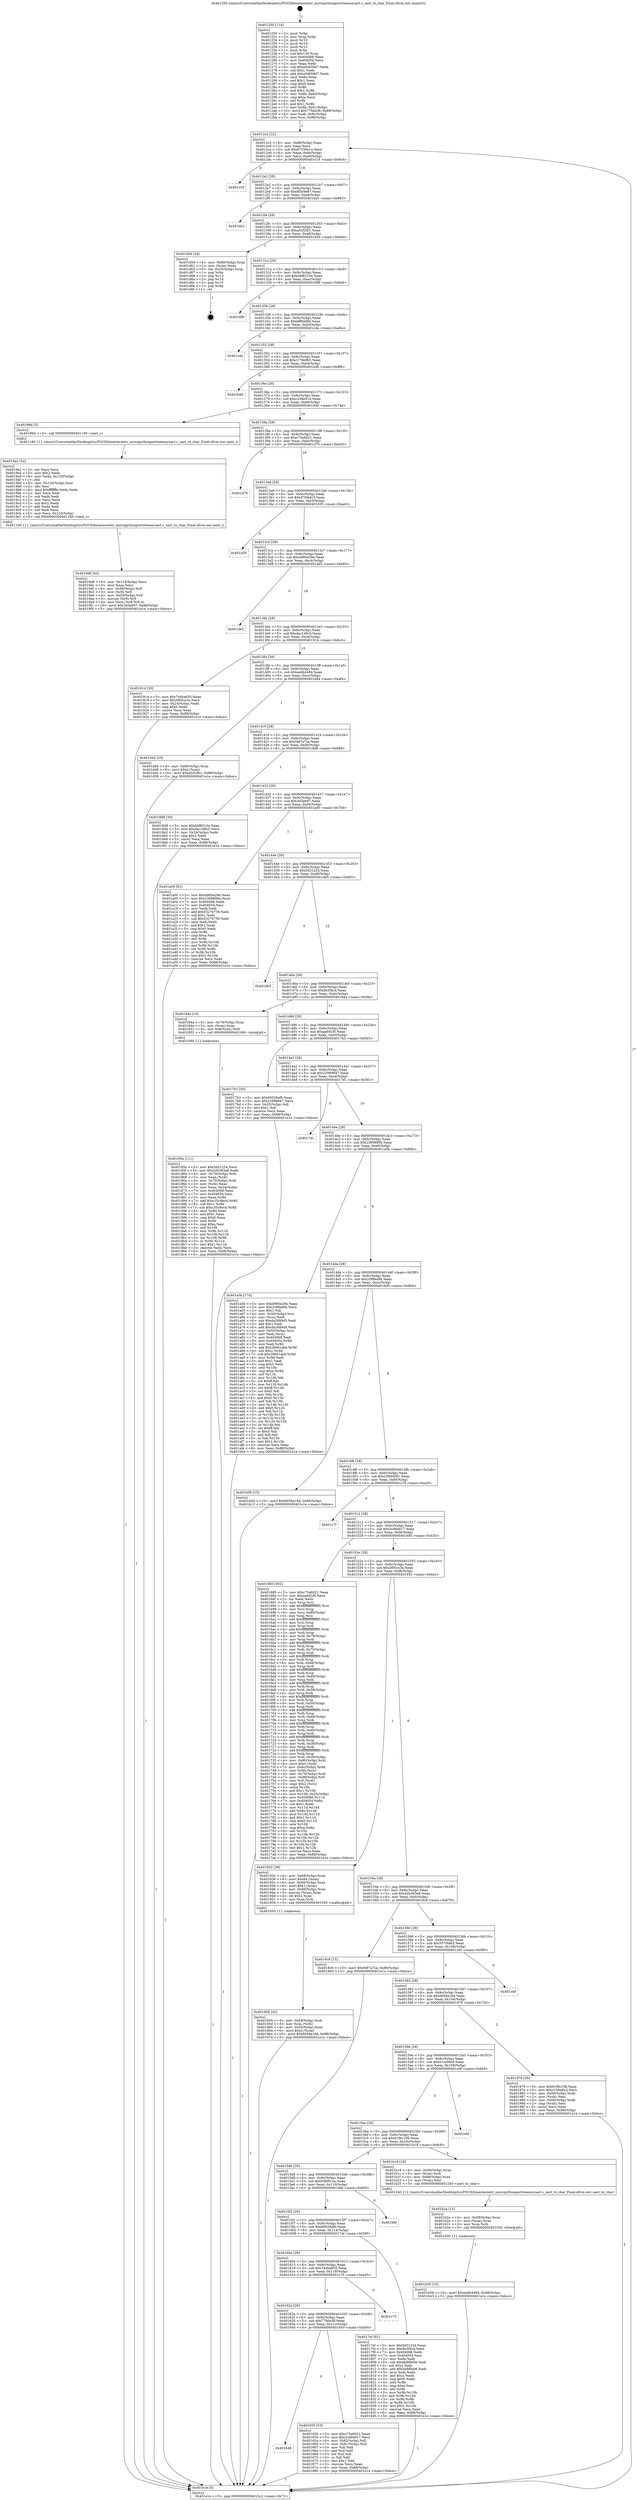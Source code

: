 digraph "0x401250" {
  label = "0x401250 (/mnt/c/Users/mathe/Desktop/tcc/POCII/binaries/extr_micropythonportsteensyuart.c_uart_tx_char_Final-ollvm.out::main(0))"
  labelloc = "t"
  node[shape=record]

  Entry [label="",width=0.3,height=0.3,shape=circle,fillcolor=black,style=filled]
  "0x4012c2" [label="{
     0x4012c2 [32]\l
     | [instrs]\l
     &nbsp;&nbsp;0x4012c2 \<+6\>: mov -0x88(%rbp),%eax\l
     &nbsp;&nbsp;0x4012c8 \<+2\>: mov %eax,%ecx\l
     &nbsp;&nbsp;0x4012ca \<+6\>: sub $0x87100e1a,%ecx\l
     &nbsp;&nbsp;0x4012d0 \<+6\>: mov %eax,-0x9c(%rbp)\l
     &nbsp;&nbsp;0x4012d6 \<+6\>: mov %ecx,-0xa0(%rbp)\l
     &nbsp;&nbsp;0x4012dc \<+6\>: je 0000000000401c16 \<main+0x9c6\>\l
  }"]
  "0x401c16" [label="{
     0x401c16\l
  }", style=dashed]
  "0x4012e2" [label="{
     0x4012e2 [28]\l
     | [instrs]\l
     &nbsp;&nbsp;0x4012e2 \<+5\>: jmp 00000000004012e7 \<main+0x97\>\l
     &nbsp;&nbsp;0x4012e7 \<+6\>: mov -0x9c(%rbp),%eax\l
     &nbsp;&nbsp;0x4012ed \<+5\>: sub $0x8f3c9e87,%eax\l
     &nbsp;&nbsp;0x4012f2 \<+6\>: mov %eax,-0xa4(%rbp)\l
     &nbsp;&nbsp;0x4012f8 \<+6\>: je 0000000000401bb3 \<main+0x963\>\l
  }"]
  Exit [label="",width=0.3,height=0.3,shape=circle,fillcolor=black,style=filled,peripheries=2]
  "0x401bb3" [label="{
     0x401bb3\l
  }", style=dashed]
  "0x4012fe" [label="{
     0x4012fe [28]\l
     | [instrs]\l
     &nbsp;&nbsp;0x4012fe \<+5\>: jmp 0000000000401303 \<main+0xb3\>\l
     &nbsp;&nbsp;0x401303 \<+6\>: mov -0x9c(%rbp),%eax\l
     &nbsp;&nbsp;0x401309 \<+5\>: sub $0xa5cf2fb1,%eax\l
     &nbsp;&nbsp;0x40130e \<+6\>: mov %eax,-0xa8(%rbp)\l
     &nbsp;&nbsp;0x401314 \<+6\>: je 0000000000401d5d \<main+0xb0d\>\l
  }"]
  "0x401b39" [label="{
     0x401b39 [15]\l
     | [instrs]\l
     &nbsp;&nbsp;0x401b39 \<+10\>: movl $0xea6b4484,-0x88(%rbp)\l
     &nbsp;&nbsp;0x401b43 \<+5\>: jmp 0000000000401e1e \<main+0xbce\>\l
  }"]
  "0x401d5d" [label="{
     0x401d5d [19]\l
     | [instrs]\l
     &nbsp;&nbsp;0x401d5d \<+4\>: mov -0x80(%rbp),%rax\l
     &nbsp;&nbsp;0x401d61 \<+2\>: mov (%rax),%eax\l
     &nbsp;&nbsp;0x401d63 \<+4\>: lea -0x20(%rbp),%rsp\l
     &nbsp;&nbsp;0x401d67 \<+1\>: pop %rbx\l
     &nbsp;&nbsp;0x401d68 \<+2\>: pop %r12\l
     &nbsp;&nbsp;0x401d6a \<+2\>: pop %r14\l
     &nbsp;&nbsp;0x401d6c \<+2\>: pop %r15\l
     &nbsp;&nbsp;0x401d6e \<+1\>: pop %rbp\l
     &nbsp;&nbsp;0x401d6f \<+1\>: ret\l
  }"]
  "0x40131a" [label="{
     0x40131a [28]\l
     | [instrs]\l
     &nbsp;&nbsp;0x40131a \<+5\>: jmp 000000000040131f \<main+0xcf\>\l
     &nbsp;&nbsp;0x40131f \<+6\>: mov -0x9c(%rbp),%eax\l
     &nbsp;&nbsp;0x401325 \<+5\>: sub $0xbbf8210e,%eax\l
     &nbsp;&nbsp;0x40132a \<+6\>: mov %eax,-0xac(%rbp)\l
     &nbsp;&nbsp;0x401330 \<+6\>: je 00000000004018f6 \<main+0x6a6\>\l
  }"]
  "0x401b2a" [label="{
     0x401b2a [15]\l
     | [instrs]\l
     &nbsp;&nbsp;0x401b2a \<+4\>: mov -0x58(%rbp),%rax\l
     &nbsp;&nbsp;0x401b2e \<+3\>: mov (%rax),%rax\l
     &nbsp;&nbsp;0x401b31 \<+3\>: mov %rax,%rdi\l
     &nbsp;&nbsp;0x401b34 \<+5\>: call 0000000000401030 \<free@plt\>\l
     | [calls]\l
     &nbsp;&nbsp;0x401030 \{1\} (unknown)\l
  }"]
  "0x4018f6" [label="{
     0x4018f6\l
  }", style=dashed]
  "0x401336" [label="{
     0x401336 [28]\l
     | [instrs]\l
     &nbsp;&nbsp;0x401336 \<+5\>: jmp 000000000040133b \<main+0xeb\>\l
     &nbsp;&nbsp;0x40133b \<+6\>: mov -0x9c(%rbp),%eax\l
     &nbsp;&nbsp;0x401341 \<+5\>: sub $0xbff8dd9d,%eax\l
     &nbsp;&nbsp;0x401346 \<+6\>: mov %eax,-0xb0(%rbp)\l
     &nbsp;&nbsp;0x40134c \<+6\>: je 0000000000401cda \<main+0xa8a\>\l
  }"]
  "0x4019d6" [label="{
     0x4019d6 [42]\l
     | [instrs]\l
     &nbsp;&nbsp;0x4019d6 \<+6\>: mov -0x124(%rbp),%ecx\l
     &nbsp;&nbsp;0x4019dc \<+3\>: imul %eax,%ecx\l
     &nbsp;&nbsp;0x4019df \<+4\>: mov -0x58(%rbp),%r8\l
     &nbsp;&nbsp;0x4019e3 \<+3\>: mov (%r8),%r8\l
     &nbsp;&nbsp;0x4019e6 \<+4\>: mov -0x50(%rbp),%r9\l
     &nbsp;&nbsp;0x4019ea \<+3\>: movslq (%r9),%r9\l
     &nbsp;&nbsp;0x4019ed \<+4\>: mov %ecx,(%r8,%r9,4)\l
     &nbsp;&nbsp;0x4019f1 \<+10\>: movl $0x3d3a697,-0x88(%rbp)\l
     &nbsp;&nbsp;0x4019fb \<+5\>: jmp 0000000000401e1e \<main+0xbce\>\l
  }"]
  "0x401cda" [label="{
     0x401cda\l
  }", style=dashed]
  "0x401352" [label="{
     0x401352 [28]\l
     | [instrs]\l
     &nbsp;&nbsp;0x401352 \<+5\>: jmp 0000000000401357 \<main+0x107\>\l
     &nbsp;&nbsp;0x401357 \<+6\>: mov -0x9c(%rbp),%eax\l
     &nbsp;&nbsp;0x40135d \<+5\>: sub $0xc179e9b5,%eax\l
     &nbsp;&nbsp;0x401362 \<+6\>: mov %eax,-0xb4(%rbp)\l
     &nbsp;&nbsp;0x401368 \<+6\>: je 0000000000401b48 \<main+0x8f8\>\l
  }"]
  "0x4019a2" [label="{
     0x4019a2 [52]\l
     | [instrs]\l
     &nbsp;&nbsp;0x4019a2 \<+2\>: xor %ecx,%ecx\l
     &nbsp;&nbsp;0x4019a4 \<+5\>: mov $0x2,%edx\l
     &nbsp;&nbsp;0x4019a9 \<+6\>: mov %edx,-0x120(%rbp)\l
     &nbsp;&nbsp;0x4019af \<+1\>: cltd\l
     &nbsp;&nbsp;0x4019b0 \<+6\>: mov -0x120(%rbp),%esi\l
     &nbsp;&nbsp;0x4019b6 \<+2\>: idiv %esi\l
     &nbsp;&nbsp;0x4019b8 \<+6\>: imul $0xfffffffe,%edx,%edx\l
     &nbsp;&nbsp;0x4019be \<+2\>: mov %ecx,%edi\l
     &nbsp;&nbsp;0x4019c0 \<+2\>: sub %edx,%edi\l
     &nbsp;&nbsp;0x4019c2 \<+2\>: mov %ecx,%edx\l
     &nbsp;&nbsp;0x4019c4 \<+3\>: sub $0x1,%edx\l
     &nbsp;&nbsp;0x4019c7 \<+2\>: add %edx,%edi\l
     &nbsp;&nbsp;0x4019c9 \<+2\>: sub %edi,%ecx\l
     &nbsp;&nbsp;0x4019cb \<+6\>: mov %ecx,-0x124(%rbp)\l
     &nbsp;&nbsp;0x4019d1 \<+5\>: call 0000000000401160 \<next_i\>\l
     | [calls]\l
     &nbsp;&nbsp;0x401160 \{1\} (/mnt/c/Users/mathe/Desktop/tcc/POCII/binaries/extr_micropythonportsteensyuart.c_uart_tx_char_Final-ollvm.out::next_i)\l
  }"]
  "0x401b48" [label="{
     0x401b48\l
  }", style=dashed]
  "0x40136e" [label="{
     0x40136e [28]\l
     | [instrs]\l
     &nbsp;&nbsp;0x40136e \<+5\>: jmp 0000000000401373 \<main+0x123\>\l
     &nbsp;&nbsp;0x401373 \<+6\>: mov -0x9c(%rbp),%eax\l
     &nbsp;&nbsp;0x401379 \<+5\>: sub $0xc238e91d,%eax\l
     &nbsp;&nbsp;0x40137e \<+6\>: mov %eax,-0xb8(%rbp)\l
     &nbsp;&nbsp;0x401384 \<+6\>: je 000000000040199d \<main+0x74d\>\l
  }"]
  "0x401959" [label="{
     0x401959 [32]\l
     | [instrs]\l
     &nbsp;&nbsp;0x401959 \<+4\>: mov -0x58(%rbp),%rdi\l
     &nbsp;&nbsp;0x40195d \<+3\>: mov %rax,(%rdi)\l
     &nbsp;&nbsp;0x401960 \<+4\>: mov -0x50(%rbp),%rax\l
     &nbsp;&nbsp;0x401964 \<+6\>: movl $0x0,(%rax)\l
     &nbsp;&nbsp;0x40196a \<+10\>: movl $0x6058a16d,-0x88(%rbp)\l
     &nbsp;&nbsp;0x401974 \<+5\>: jmp 0000000000401e1e \<main+0xbce\>\l
  }"]
  "0x40199d" [label="{
     0x40199d [5]\l
     | [instrs]\l
     &nbsp;&nbsp;0x40199d \<+5\>: call 0000000000401160 \<next_i\>\l
     | [calls]\l
     &nbsp;&nbsp;0x401160 \{1\} (/mnt/c/Users/mathe/Desktop/tcc/POCII/binaries/extr_micropythonportsteensyuart.c_uart_tx_char_Final-ollvm.out::next_i)\l
  }"]
  "0x40138a" [label="{
     0x40138a [28]\l
     | [instrs]\l
     &nbsp;&nbsp;0x40138a \<+5\>: jmp 000000000040138f \<main+0x13f\>\l
     &nbsp;&nbsp;0x40138f \<+6\>: mov -0x9c(%rbp),%eax\l
     &nbsp;&nbsp;0x401395 \<+5\>: sub $0xc75a6021,%eax\l
     &nbsp;&nbsp;0x40139a \<+6\>: mov %eax,-0xbc(%rbp)\l
     &nbsp;&nbsp;0x4013a0 \<+6\>: je 0000000000401d70 \<main+0xb20\>\l
  }"]
  "0x40185a" [label="{
     0x40185a [111]\l
     | [instrs]\l
     &nbsp;&nbsp;0x40185a \<+5\>: mov $0x5d31224,%ecx\l
     &nbsp;&nbsp;0x40185f \<+5\>: mov $0x42b363e8,%edx\l
     &nbsp;&nbsp;0x401864 \<+4\>: mov -0x70(%rbp),%rdi\l
     &nbsp;&nbsp;0x401868 \<+2\>: mov %eax,(%rdi)\l
     &nbsp;&nbsp;0x40186a \<+4\>: mov -0x70(%rbp),%rdi\l
     &nbsp;&nbsp;0x40186e \<+2\>: mov (%rdi),%eax\l
     &nbsp;&nbsp;0x401870 \<+3\>: mov %eax,-0x24(%rbp)\l
     &nbsp;&nbsp;0x401873 \<+7\>: mov 0x404068,%eax\l
     &nbsp;&nbsp;0x40187a \<+7\>: mov 0x404054,%esi\l
     &nbsp;&nbsp;0x401881 \<+3\>: mov %eax,%r8d\l
     &nbsp;&nbsp;0x401884 \<+7\>: add $0xc35c8ec4,%r8d\l
     &nbsp;&nbsp;0x40188b \<+4\>: sub $0x1,%r8d\l
     &nbsp;&nbsp;0x40188f \<+7\>: sub $0xc35c8ec4,%r8d\l
     &nbsp;&nbsp;0x401896 \<+4\>: imul %r8d,%eax\l
     &nbsp;&nbsp;0x40189a \<+3\>: and $0x1,%eax\l
     &nbsp;&nbsp;0x40189d \<+3\>: cmp $0x0,%eax\l
     &nbsp;&nbsp;0x4018a0 \<+4\>: sete %r9b\l
     &nbsp;&nbsp;0x4018a4 \<+3\>: cmp $0xa,%esi\l
     &nbsp;&nbsp;0x4018a7 \<+4\>: setl %r10b\l
     &nbsp;&nbsp;0x4018ab \<+3\>: mov %r9b,%r11b\l
     &nbsp;&nbsp;0x4018ae \<+3\>: and %r10b,%r11b\l
     &nbsp;&nbsp;0x4018b1 \<+3\>: xor %r10b,%r9b\l
     &nbsp;&nbsp;0x4018b4 \<+3\>: or %r9b,%r11b\l
     &nbsp;&nbsp;0x4018b7 \<+4\>: test $0x1,%r11b\l
     &nbsp;&nbsp;0x4018bb \<+3\>: cmovne %edx,%ecx\l
     &nbsp;&nbsp;0x4018be \<+6\>: mov %ecx,-0x88(%rbp)\l
     &nbsp;&nbsp;0x4018c4 \<+5\>: jmp 0000000000401e1e \<main+0xbce\>\l
  }"]
  "0x401d70" [label="{
     0x401d70\l
  }", style=dashed]
  "0x4013a6" [label="{
     0x4013a6 [28]\l
     | [instrs]\l
     &nbsp;&nbsp;0x4013a6 \<+5\>: jmp 00000000004013ab \<main+0x15b\>\l
     &nbsp;&nbsp;0x4013ab \<+6\>: mov -0x9c(%rbp),%eax\l
     &nbsp;&nbsp;0x4013b1 \<+5\>: sub $0xd76fe4c3,%eax\l
     &nbsp;&nbsp;0x4013b6 \<+6\>: mov %eax,-0xc0(%rbp)\l
     &nbsp;&nbsp;0x4013bc \<+6\>: je 0000000000401d35 \<main+0xae5\>\l
  }"]
  "0x401250" [label="{
     0x401250 [114]\l
     | [instrs]\l
     &nbsp;&nbsp;0x401250 \<+1\>: push %rbp\l
     &nbsp;&nbsp;0x401251 \<+3\>: mov %rsp,%rbp\l
     &nbsp;&nbsp;0x401254 \<+2\>: push %r15\l
     &nbsp;&nbsp;0x401256 \<+2\>: push %r14\l
     &nbsp;&nbsp;0x401258 \<+2\>: push %r12\l
     &nbsp;&nbsp;0x40125a \<+1\>: push %rbx\l
     &nbsp;&nbsp;0x40125b \<+7\>: sub $0x120,%rsp\l
     &nbsp;&nbsp;0x401262 \<+7\>: mov 0x404068,%eax\l
     &nbsp;&nbsp;0x401269 \<+7\>: mov 0x404054,%ecx\l
     &nbsp;&nbsp;0x401270 \<+2\>: mov %eax,%edx\l
     &nbsp;&nbsp;0x401272 \<+6\>: sub $0xa04659d7,%edx\l
     &nbsp;&nbsp;0x401278 \<+3\>: sub $0x1,%edx\l
     &nbsp;&nbsp;0x40127b \<+6\>: add $0xa04659d7,%edx\l
     &nbsp;&nbsp;0x401281 \<+3\>: imul %edx,%eax\l
     &nbsp;&nbsp;0x401284 \<+3\>: and $0x1,%eax\l
     &nbsp;&nbsp;0x401287 \<+3\>: cmp $0x0,%eax\l
     &nbsp;&nbsp;0x40128a \<+4\>: sete %r8b\l
     &nbsp;&nbsp;0x40128e \<+4\>: and $0x1,%r8b\l
     &nbsp;&nbsp;0x401292 \<+7\>: mov %r8b,-0x82(%rbp)\l
     &nbsp;&nbsp;0x401299 \<+3\>: cmp $0xa,%ecx\l
     &nbsp;&nbsp;0x40129c \<+4\>: setl %r8b\l
     &nbsp;&nbsp;0x4012a0 \<+4\>: and $0x1,%r8b\l
     &nbsp;&nbsp;0x4012a4 \<+7\>: mov %r8b,-0x81(%rbp)\l
     &nbsp;&nbsp;0x4012ab \<+10\>: movl $0x77fabcf8,-0x88(%rbp)\l
     &nbsp;&nbsp;0x4012b5 \<+6\>: mov %edi,-0x8c(%rbp)\l
     &nbsp;&nbsp;0x4012bb \<+7\>: mov %rsi,-0x98(%rbp)\l
  }"]
  "0x401d35" [label="{
     0x401d35\l
  }", style=dashed]
  "0x4013c2" [label="{
     0x4013c2 [28]\l
     | [instrs]\l
     &nbsp;&nbsp;0x4013c2 \<+5\>: jmp 00000000004013c7 \<main+0x177\>\l
     &nbsp;&nbsp;0x4013c7 \<+6\>: mov -0x9c(%rbp),%eax\l
     &nbsp;&nbsp;0x4013cd \<+5\>: sub $0xd985e29e,%eax\l
     &nbsp;&nbsp;0x4013d2 \<+6\>: mov %eax,-0xc4(%rbp)\l
     &nbsp;&nbsp;0x4013d8 \<+6\>: je 0000000000401de5 \<main+0xb95\>\l
  }"]
  "0x401e1e" [label="{
     0x401e1e [5]\l
     | [instrs]\l
     &nbsp;&nbsp;0x401e1e \<+5\>: jmp 00000000004012c2 \<main+0x72\>\l
  }"]
  "0x401de5" [label="{
     0x401de5\l
  }", style=dashed]
  "0x4013de" [label="{
     0x4013de [28]\l
     | [instrs]\l
     &nbsp;&nbsp;0x4013de \<+5\>: jmp 00000000004013e3 \<main+0x193\>\l
     &nbsp;&nbsp;0x4013e3 \<+6\>: mov -0x9c(%rbp),%eax\l
     &nbsp;&nbsp;0x4013e9 \<+5\>: sub $0xdac1d9c5,%eax\l
     &nbsp;&nbsp;0x4013ee \<+6\>: mov %eax,-0xc8(%rbp)\l
     &nbsp;&nbsp;0x4013f4 \<+6\>: je 0000000000401914 \<main+0x6c4\>\l
  }"]
  "0x401646" [label="{
     0x401646\l
  }", style=dashed]
  "0x401914" [label="{
     0x401914 [30]\l
     | [instrs]\l
     &nbsp;&nbsp;0x401914 \<+5\>: mov $0x744ba655,%eax\l
     &nbsp;&nbsp;0x401919 \<+5\>: mov $0x3f05ce3a,%ecx\l
     &nbsp;&nbsp;0x40191e \<+3\>: mov -0x24(%rbp),%edx\l
     &nbsp;&nbsp;0x401921 \<+3\>: cmp $0x0,%edx\l
     &nbsp;&nbsp;0x401924 \<+3\>: cmove %ecx,%eax\l
     &nbsp;&nbsp;0x401927 \<+6\>: mov %eax,-0x88(%rbp)\l
     &nbsp;&nbsp;0x40192d \<+5\>: jmp 0000000000401e1e \<main+0xbce\>\l
  }"]
  "0x4013fa" [label="{
     0x4013fa [28]\l
     | [instrs]\l
     &nbsp;&nbsp;0x4013fa \<+5\>: jmp 00000000004013ff \<main+0x1af\>\l
     &nbsp;&nbsp;0x4013ff \<+6\>: mov -0x9c(%rbp),%eax\l
     &nbsp;&nbsp;0x401405 \<+5\>: sub $0xea6b4484,%eax\l
     &nbsp;&nbsp;0x40140a \<+6\>: mov %eax,-0xcc(%rbp)\l
     &nbsp;&nbsp;0x401410 \<+6\>: je 0000000000401d44 \<main+0xaf4\>\l
  }"]
  "0x401650" [label="{
     0x401650 [53]\l
     | [instrs]\l
     &nbsp;&nbsp;0x401650 \<+5\>: mov $0xc75a6021,%eax\l
     &nbsp;&nbsp;0x401655 \<+5\>: mov $0x3cd6d917,%ecx\l
     &nbsp;&nbsp;0x40165a \<+6\>: mov -0x82(%rbp),%dl\l
     &nbsp;&nbsp;0x401660 \<+7\>: mov -0x81(%rbp),%sil\l
     &nbsp;&nbsp;0x401667 \<+3\>: mov %dl,%dil\l
     &nbsp;&nbsp;0x40166a \<+3\>: and %sil,%dil\l
     &nbsp;&nbsp;0x40166d \<+3\>: xor %sil,%dl\l
     &nbsp;&nbsp;0x401670 \<+3\>: or %dl,%dil\l
     &nbsp;&nbsp;0x401673 \<+4\>: test $0x1,%dil\l
     &nbsp;&nbsp;0x401677 \<+3\>: cmovne %ecx,%eax\l
     &nbsp;&nbsp;0x40167a \<+6\>: mov %eax,-0x88(%rbp)\l
     &nbsp;&nbsp;0x401680 \<+5\>: jmp 0000000000401e1e \<main+0xbce\>\l
  }"]
  "0x401d44" [label="{
     0x401d44 [25]\l
     | [instrs]\l
     &nbsp;&nbsp;0x401d44 \<+4\>: mov -0x80(%rbp),%rax\l
     &nbsp;&nbsp;0x401d48 \<+6\>: movl $0x0,(%rax)\l
     &nbsp;&nbsp;0x401d4e \<+10\>: movl $0xa5cf2fb1,-0x88(%rbp)\l
     &nbsp;&nbsp;0x401d58 \<+5\>: jmp 0000000000401e1e \<main+0xbce\>\l
  }"]
  "0x401416" [label="{
     0x401416 [28]\l
     | [instrs]\l
     &nbsp;&nbsp;0x401416 \<+5\>: jmp 000000000040141b \<main+0x1cb\>\l
     &nbsp;&nbsp;0x40141b \<+6\>: mov -0x9c(%rbp),%eax\l
     &nbsp;&nbsp;0x401421 \<+5\>: sub $0xf487a7ca,%eax\l
     &nbsp;&nbsp;0x401426 \<+6\>: mov %eax,-0xd0(%rbp)\l
     &nbsp;&nbsp;0x40142c \<+6\>: je 00000000004018d8 \<main+0x688\>\l
  }"]
  "0x40162a" [label="{
     0x40162a [28]\l
     | [instrs]\l
     &nbsp;&nbsp;0x40162a \<+5\>: jmp 000000000040162f \<main+0x3df\>\l
     &nbsp;&nbsp;0x40162f \<+6\>: mov -0x9c(%rbp),%eax\l
     &nbsp;&nbsp;0x401635 \<+5\>: sub $0x77fabcf8,%eax\l
     &nbsp;&nbsp;0x40163a \<+6\>: mov %eax,-0x11c(%rbp)\l
     &nbsp;&nbsp;0x401640 \<+6\>: je 0000000000401650 \<main+0x400\>\l
  }"]
  "0x4018d8" [label="{
     0x4018d8 [30]\l
     | [instrs]\l
     &nbsp;&nbsp;0x4018d8 \<+5\>: mov $0xbbf8210e,%eax\l
     &nbsp;&nbsp;0x4018dd \<+5\>: mov $0xdac1d9c5,%ecx\l
     &nbsp;&nbsp;0x4018e2 \<+3\>: mov -0x24(%rbp),%edx\l
     &nbsp;&nbsp;0x4018e5 \<+3\>: cmp $0x1,%edx\l
     &nbsp;&nbsp;0x4018e8 \<+3\>: cmovl %ecx,%eax\l
     &nbsp;&nbsp;0x4018eb \<+6\>: mov %eax,-0x88(%rbp)\l
     &nbsp;&nbsp;0x4018f1 \<+5\>: jmp 0000000000401e1e \<main+0xbce\>\l
  }"]
  "0x401432" [label="{
     0x401432 [28]\l
     | [instrs]\l
     &nbsp;&nbsp;0x401432 \<+5\>: jmp 0000000000401437 \<main+0x1e7\>\l
     &nbsp;&nbsp;0x401437 \<+6\>: mov -0x9c(%rbp),%eax\l
     &nbsp;&nbsp;0x40143d \<+5\>: sub $0x3d3a697,%eax\l
     &nbsp;&nbsp;0x401442 \<+6\>: mov %eax,-0xd4(%rbp)\l
     &nbsp;&nbsp;0x401448 \<+6\>: je 0000000000401a00 \<main+0x7b0\>\l
  }"]
  "0x401c70" [label="{
     0x401c70\l
  }", style=dashed]
  "0x401a00" [label="{
     0x401a00 [91]\l
     | [instrs]\l
     &nbsp;&nbsp;0x401a00 \<+5\>: mov $0xd985e29e,%eax\l
     &nbsp;&nbsp;0x401a05 \<+5\>: mov $0x2389886b,%ecx\l
     &nbsp;&nbsp;0x401a0a \<+7\>: mov 0x404068,%edx\l
     &nbsp;&nbsp;0x401a11 \<+7\>: mov 0x404054,%esi\l
     &nbsp;&nbsp;0x401a18 \<+2\>: mov %edx,%edi\l
     &nbsp;&nbsp;0x401a1a \<+6\>: add $0x53276759,%edi\l
     &nbsp;&nbsp;0x401a20 \<+3\>: sub $0x1,%edi\l
     &nbsp;&nbsp;0x401a23 \<+6\>: sub $0x53276759,%edi\l
     &nbsp;&nbsp;0x401a29 \<+3\>: imul %edi,%edx\l
     &nbsp;&nbsp;0x401a2c \<+3\>: and $0x1,%edx\l
     &nbsp;&nbsp;0x401a2f \<+3\>: cmp $0x0,%edx\l
     &nbsp;&nbsp;0x401a32 \<+4\>: sete %r8b\l
     &nbsp;&nbsp;0x401a36 \<+3\>: cmp $0xa,%esi\l
     &nbsp;&nbsp;0x401a39 \<+4\>: setl %r9b\l
     &nbsp;&nbsp;0x401a3d \<+3\>: mov %r8b,%r10b\l
     &nbsp;&nbsp;0x401a40 \<+3\>: and %r9b,%r10b\l
     &nbsp;&nbsp;0x401a43 \<+3\>: xor %r9b,%r8b\l
     &nbsp;&nbsp;0x401a46 \<+3\>: or %r8b,%r10b\l
     &nbsp;&nbsp;0x401a49 \<+4\>: test $0x1,%r10b\l
     &nbsp;&nbsp;0x401a4d \<+3\>: cmovne %ecx,%eax\l
     &nbsp;&nbsp;0x401a50 \<+6\>: mov %eax,-0x88(%rbp)\l
     &nbsp;&nbsp;0x401a56 \<+5\>: jmp 0000000000401e1e \<main+0xbce\>\l
  }"]
  "0x40144e" [label="{
     0x40144e [28]\l
     | [instrs]\l
     &nbsp;&nbsp;0x40144e \<+5\>: jmp 0000000000401453 \<main+0x203\>\l
     &nbsp;&nbsp;0x401453 \<+6\>: mov -0x9c(%rbp),%eax\l
     &nbsp;&nbsp;0x401459 \<+5\>: sub $0x5d31224,%eax\l
     &nbsp;&nbsp;0x40145e \<+6\>: mov %eax,-0xd8(%rbp)\l
     &nbsp;&nbsp;0x401464 \<+6\>: je 0000000000401db5 \<main+0xb65\>\l
  }"]
  "0x40160e" [label="{
     0x40160e [28]\l
     | [instrs]\l
     &nbsp;&nbsp;0x40160e \<+5\>: jmp 0000000000401613 \<main+0x3c3\>\l
     &nbsp;&nbsp;0x401613 \<+6\>: mov -0x9c(%rbp),%eax\l
     &nbsp;&nbsp;0x401619 \<+5\>: sub $0x744ba655,%eax\l
     &nbsp;&nbsp;0x40161e \<+6\>: mov %eax,-0x118(%rbp)\l
     &nbsp;&nbsp;0x401624 \<+6\>: je 0000000000401c70 \<main+0xa20\>\l
  }"]
  "0x401db5" [label="{
     0x401db5\l
  }", style=dashed]
  "0x40146a" [label="{
     0x40146a [28]\l
     | [instrs]\l
     &nbsp;&nbsp;0x40146a \<+5\>: jmp 000000000040146f \<main+0x21f\>\l
     &nbsp;&nbsp;0x40146f \<+6\>: mov -0x9c(%rbp),%eax\l
     &nbsp;&nbsp;0x401475 \<+5\>: sub $0x8e3f4cd,%eax\l
     &nbsp;&nbsp;0x40147a \<+6\>: mov %eax,-0xdc(%rbp)\l
     &nbsp;&nbsp;0x401480 \<+6\>: je 000000000040184a \<main+0x5fa\>\l
  }"]
  "0x4017ef" [label="{
     0x4017ef [91]\l
     | [instrs]\l
     &nbsp;&nbsp;0x4017ef \<+5\>: mov $0x5d31224,%eax\l
     &nbsp;&nbsp;0x4017f4 \<+5\>: mov $0x8e3f4cd,%ecx\l
     &nbsp;&nbsp;0x4017f9 \<+7\>: mov 0x404068,%edx\l
     &nbsp;&nbsp;0x401800 \<+7\>: mov 0x404054,%esi\l
     &nbsp;&nbsp;0x401807 \<+2\>: mov %edx,%edi\l
     &nbsp;&nbsp;0x401809 \<+6\>: sub $0xbb8f9a06,%edi\l
     &nbsp;&nbsp;0x40180f \<+3\>: sub $0x1,%edi\l
     &nbsp;&nbsp;0x401812 \<+6\>: add $0xbb8f9a06,%edi\l
     &nbsp;&nbsp;0x401818 \<+3\>: imul %edi,%edx\l
     &nbsp;&nbsp;0x40181b \<+3\>: and $0x1,%edx\l
     &nbsp;&nbsp;0x40181e \<+3\>: cmp $0x0,%edx\l
     &nbsp;&nbsp;0x401821 \<+4\>: sete %r8b\l
     &nbsp;&nbsp;0x401825 \<+3\>: cmp $0xa,%esi\l
     &nbsp;&nbsp;0x401828 \<+4\>: setl %r9b\l
     &nbsp;&nbsp;0x40182c \<+3\>: mov %r8b,%r10b\l
     &nbsp;&nbsp;0x40182f \<+3\>: and %r9b,%r10b\l
     &nbsp;&nbsp;0x401832 \<+3\>: xor %r9b,%r8b\l
     &nbsp;&nbsp;0x401835 \<+3\>: or %r8b,%r10b\l
     &nbsp;&nbsp;0x401838 \<+4\>: test $0x1,%r10b\l
     &nbsp;&nbsp;0x40183c \<+3\>: cmovne %ecx,%eax\l
     &nbsp;&nbsp;0x40183f \<+6\>: mov %eax,-0x88(%rbp)\l
     &nbsp;&nbsp;0x401845 \<+5\>: jmp 0000000000401e1e \<main+0xbce\>\l
  }"]
  "0x40184a" [label="{
     0x40184a [16]\l
     | [instrs]\l
     &nbsp;&nbsp;0x40184a \<+4\>: mov -0x78(%rbp),%rax\l
     &nbsp;&nbsp;0x40184e \<+3\>: mov (%rax),%rax\l
     &nbsp;&nbsp;0x401851 \<+4\>: mov 0x8(%rax),%rdi\l
     &nbsp;&nbsp;0x401855 \<+5\>: call 0000000000401060 \<atoi@plt\>\l
     | [calls]\l
     &nbsp;&nbsp;0x401060 \{1\} (unknown)\l
  }"]
  "0x401486" [label="{
     0x401486 [28]\l
     | [instrs]\l
     &nbsp;&nbsp;0x401486 \<+5\>: jmp 000000000040148b \<main+0x23b\>\l
     &nbsp;&nbsp;0x40148b \<+6\>: mov -0x9c(%rbp),%eax\l
     &nbsp;&nbsp;0x401491 \<+5\>: sub $0xaa691f0,%eax\l
     &nbsp;&nbsp;0x401496 \<+6\>: mov %eax,-0xe0(%rbp)\l
     &nbsp;&nbsp;0x40149c \<+6\>: je 00000000004017b3 \<main+0x563\>\l
  }"]
  "0x4015f2" [label="{
     0x4015f2 [28]\l
     | [instrs]\l
     &nbsp;&nbsp;0x4015f2 \<+5\>: jmp 00000000004015f7 \<main+0x3a7\>\l
     &nbsp;&nbsp;0x4015f7 \<+6\>: mov -0x9c(%rbp),%eax\l
     &nbsp;&nbsp;0x4015fd \<+5\>: sub $0x69528afb,%eax\l
     &nbsp;&nbsp;0x401602 \<+6\>: mov %eax,-0x114(%rbp)\l
     &nbsp;&nbsp;0x401608 \<+6\>: je 00000000004017ef \<main+0x59f\>\l
  }"]
  "0x4017b3" [label="{
     0x4017b3 [30]\l
     | [instrs]\l
     &nbsp;&nbsp;0x4017b3 \<+5\>: mov $0x69528afb,%eax\l
     &nbsp;&nbsp;0x4017b8 \<+5\>: mov $0x22999847,%ecx\l
     &nbsp;&nbsp;0x4017bd \<+3\>: mov -0x25(%rbp),%dl\l
     &nbsp;&nbsp;0x4017c0 \<+3\>: test $0x1,%dl\l
     &nbsp;&nbsp;0x4017c3 \<+3\>: cmovne %ecx,%eax\l
     &nbsp;&nbsp;0x4017c6 \<+6\>: mov %eax,-0x88(%rbp)\l
     &nbsp;&nbsp;0x4017cc \<+5\>: jmp 0000000000401e1e \<main+0xbce\>\l
  }"]
  "0x4014a2" [label="{
     0x4014a2 [28]\l
     | [instrs]\l
     &nbsp;&nbsp;0x4014a2 \<+5\>: jmp 00000000004014a7 \<main+0x257\>\l
     &nbsp;&nbsp;0x4014a7 \<+6\>: mov -0x9c(%rbp),%eax\l
     &nbsp;&nbsp;0x4014ad \<+5\>: sub $0x22999847,%eax\l
     &nbsp;&nbsp;0x4014b2 \<+6\>: mov %eax,-0xe4(%rbp)\l
     &nbsp;&nbsp;0x4014b8 \<+6\>: je 00000000004017d1 \<main+0x581\>\l
  }"]
  "0x401b8f" [label="{
     0x401b8f\l
  }", style=dashed]
  "0x4017d1" [label="{
     0x4017d1\l
  }", style=dashed]
  "0x4014be" [label="{
     0x4014be [28]\l
     | [instrs]\l
     &nbsp;&nbsp;0x4014be \<+5\>: jmp 00000000004014c3 \<main+0x273\>\l
     &nbsp;&nbsp;0x4014c3 \<+6\>: mov -0x9c(%rbp),%eax\l
     &nbsp;&nbsp;0x4014c9 \<+5\>: sub $0x2389886b,%eax\l
     &nbsp;&nbsp;0x4014ce \<+6\>: mov %eax,-0xe8(%rbp)\l
     &nbsp;&nbsp;0x4014d4 \<+6\>: je 0000000000401a5b \<main+0x80b\>\l
  }"]
  "0x4015d6" [label="{
     0x4015d6 [28]\l
     | [instrs]\l
     &nbsp;&nbsp;0x4015d6 \<+5\>: jmp 00000000004015db \<main+0x38b\>\l
     &nbsp;&nbsp;0x4015db \<+6\>: mov -0x9c(%rbp),%eax\l
     &nbsp;&nbsp;0x4015e1 \<+5\>: sub $0x65bf91ea,%eax\l
     &nbsp;&nbsp;0x4015e6 \<+6\>: mov %eax,-0x110(%rbp)\l
     &nbsp;&nbsp;0x4015ec \<+6\>: je 0000000000401b8f \<main+0x93f\>\l
  }"]
  "0x401a5b" [label="{
     0x401a5b [174]\l
     | [instrs]\l
     &nbsp;&nbsp;0x401a5b \<+5\>: mov $0xd985e29e,%eax\l
     &nbsp;&nbsp;0x401a60 \<+5\>: mov $0x23f8bd9b,%ecx\l
     &nbsp;&nbsp;0x401a65 \<+2\>: mov $0x1,%dl\l
     &nbsp;&nbsp;0x401a67 \<+4\>: mov -0x50(%rbp),%rsi\l
     &nbsp;&nbsp;0x401a6b \<+2\>: mov (%rsi),%edi\l
     &nbsp;&nbsp;0x401a6d \<+6\>: sub $0xda2689d5,%edi\l
     &nbsp;&nbsp;0x401a73 \<+3\>: add $0x1,%edi\l
     &nbsp;&nbsp;0x401a76 \<+6\>: add $0xda2689d5,%edi\l
     &nbsp;&nbsp;0x401a7c \<+4\>: mov -0x50(%rbp),%rsi\l
     &nbsp;&nbsp;0x401a80 \<+2\>: mov %edi,(%rsi)\l
     &nbsp;&nbsp;0x401a82 \<+7\>: mov 0x404068,%edi\l
     &nbsp;&nbsp;0x401a89 \<+8\>: mov 0x404054,%r8d\l
     &nbsp;&nbsp;0x401a91 \<+3\>: mov %edi,%r9d\l
     &nbsp;&nbsp;0x401a94 \<+7\>: add $0x28661abb,%r9d\l
     &nbsp;&nbsp;0x401a9b \<+4\>: sub $0x1,%r9d\l
     &nbsp;&nbsp;0x401a9f \<+7\>: sub $0x28661abb,%r9d\l
     &nbsp;&nbsp;0x401aa6 \<+4\>: imul %r9d,%edi\l
     &nbsp;&nbsp;0x401aaa \<+3\>: and $0x1,%edi\l
     &nbsp;&nbsp;0x401aad \<+3\>: cmp $0x0,%edi\l
     &nbsp;&nbsp;0x401ab0 \<+4\>: sete %r10b\l
     &nbsp;&nbsp;0x401ab4 \<+4\>: cmp $0xa,%r8d\l
     &nbsp;&nbsp;0x401ab8 \<+4\>: setl %r11b\l
     &nbsp;&nbsp;0x401abc \<+3\>: mov %r10b,%bl\l
     &nbsp;&nbsp;0x401abf \<+3\>: xor $0xff,%bl\l
     &nbsp;&nbsp;0x401ac2 \<+3\>: mov %r11b,%r14b\l
     &nbsp;&nbsp;0x401ac5 \<+4\>: xor $0xff,%r14b\l
     &nbsp;&nbsp;0x401ac9 \<+3\>: xor $0x0,%dl\l
     &nbsp;&nbsp;0x401acc \<+3\>: mov %bl,%r15b\l
     &nbsp;&nbsp;0x401acf \<+4\>: and $0x0,%r15b\l
     &nbsp;&nbsp;0x401ad3 \<+3\>: and %dl,%r10b\l
     &nbsp;&nbsp;0x401ad6 \<+3\>: mov %r14b,%r12b\l
     &nbsp;&nbsp;0x401ad9 \<+4\>: and $0x0,%r12b\l
     &nbsp;&nbsp;0x401add \<+3\>: and %dl,%r11b\l
     &nbsp;&nbsp;0x401ae0 \<+3\>: or %r10b,%r15b\l
     &nbsp;&nbsp;0x401ae3 \<+3\>: or %r11b,%r12b\l
     &nbsp;&nbsp;0x401ae6 \<+3\>: xor %r12b,%r15b\l
     &nbsp;&nbsp;0x401ae9 \<+3\>: or %r14b,%bl\l
     &nbsp;&nbsp;0x401aec \<+3\>: xor $0xff,%bl\l
     &nbsp;&nbsp;0x401aef \<+3\>: or $0x0,%dl\l
     &nbsp;&nbsp;0x401af2 \<+2\>: and %dl,%bl\l
     &nbsp;&nbsp;0x401af4 \<+3\>: or %bl,%r15b\l
     &nbsp;&nbsp;0x401af7 \<+4\>: test $0x1,%r15b\l
     &nbsp;&nbsp;0x401afb \<+3\>: cmovne %ecx,%eax\l
     &nbsp;&nbsp;0x401afe \<+6\>: mov %eax,-0x88(%rbp)\l
     &nbsp;&nbsp;0x401b04 \<+5\>: jmp 0000000000401e1e \<main+0xbce\>\l
  }"]
  "0x4014da" [label="{
     0x4014da [28]\l
     | [instrs]\l
     &nbsp;&nbsp;0x4014da \<+5\>: jmp 00000000004014df \<main+0x28f\>\l
     &nbsp;&nbsp;0x4014df \<+6\>: mov -0x9c(%rbp),%eax\l
     &nbsp;&nbsp;0x4014e5 \<+5\>: sub $0x23f8bd9b,%eax\l
     &nbsp;&nbsp;0x4014ea \<+6\>: mov %eax,-0xec(%rbp)\l
     &nbsp;&nbsp;0x4014f0 \<+6\>: je 0000000000401b09 \<main+0x8b9\>\l
  }"]
  "0x401b18" [label="{
     0x401b18 [18]\l
     | [instrs]\l
     &nbsp;&nbsp;0x401b18 \<+4\>: mov -0x58(%rbp),%rax\l
     &nbsp;&nbsp;0x401b1c \<+3\>: mov (%rax),%rdi\l
     &nbsp;&nbsp;0x401b1f \<+4\>: mov -0x68(%rbp),%rax\l
     &nbsp;&nbsp;0x401b23 \<+2\>: mov (%rax),%esi\l
     &nbsp;&nbsp;0x401b25 \<+5\>: call 0000000000401240 \<uart_tx_char\>\l
     | [calls]\l
     &nbsp;&nbsp;0x401240 \{1\} (/mnt/c/Users/mathe/Desktop/tcc/POCII/binaries/extr_micropythonportsteensyuart.c_uart_tx_char_Final-ollvm.out::uart_tx_char)\l
  }"]
  "0x401b09" [label="{
     0x401b09 [15]\l
     | [instrs]\l
     &nbsp;&nbsp;0x401b09 \<+10\>: movl $0x6058a16d,-0x88(%rbp)\l
     &nbsp;&nbsp;0x401b13 \<+5\>: jmp 0000000000401e1e \<main+0xbce\>\l
  }"]
  "0x4014f6" [label="{
     0x4014f6 [28]\l
     | [instrs]\l
     &nbsp;&nbsp;0x4014f6 \<+5\>: jmp 00000000004014fb \<main+0x2ab\>\l
     &nbsp;&nbsp;0x4014fb \<+6\>: mov -0x9c(%rbp),%eax\l
     &nbsp;&nbsp;0x401501 \<+5\>: sub $0x258dd581,%eax\l
     &nbsp;&nbsp;0x401506 \<+6\>: mov %eax,-0xf0(%rbp)\l
     &nbsp;&nbsp;0x40150c \<+6\>: je 0000000000401c7f \<main+0xa2f\>\l
  }"]
  "0x4015ba" [label="{
     0x4015ba [28]\l
     | [instrs]\l
     &nbsp;&nbsp;0x4015ba \<+5\>: jmp 00000000004015bf \<main+0x36f\>\l
     &nbsp;&nbsp;0x4015bf \<+6\>: mov -0x9c(%rbp),%eax\l
     &nbsp;&nbsp;0x4015c5 \<+5\>: sub $0x61f6c108,%eax\l
     &nbsp;&nbsp;0x4015ca \<+6\>: mov %eax,-0x10c(%rbp)\l
     &nbsp;&nbsp;0x4015d0 \<+6\>: je 0000000000401b18 \<main+0x8c8\>\l
  }"]
  "0x401c7f" [label="{
     0x401c7f\l
  }", style=dashed]
  "0x401512" [label="{
     0x401512 [28]\l
     | [instrs]\l
     &nbsp;&nbsp;0x401512 \<+5\>: jmp 0000000000401517 \<main+0x2c7\>\l
     &nbsp;&nbsp;0x401517 \<+6\>: mov -0x9c(%rbp),%eax\l
     &nbsp;&nbsp;0x40151d \<+5\>: sub $0x3cd6d917,%eax\l
     &nbsp;&nbsp;0x401522 \<+6\>: mov %eax,-0xf4(%rbp)\l
     &nbsp;&nbsp;0x401528 \<+6\>: je 0000000000401685 \<main+0x435\>\l
  }"]
  "0x401e0f" [label="{
     0x401e0f\l
  }", style=dashed]
  "0x401685" [label="{
     0x401685 [302]\l
     | [instrs]\l
     &nbsp;&nbsp;0x401685 \<+5\>: mov $0xc75a6021,%eax\l
     &nbsp;&nbsp;0x40168a \<+5\>: mov $0xaa691f0,%ecx\l
     &nbsp;&nbsp;0x40168f \<+2\>: xor %edx,%edx\l
     &nbsp;&nbsp;0x401691 \<+3\>: mov %rsp,%rsi\l
     &nbsp;&nbsp;0x401694 \<+4\>: add $0xfffffffffffffff0,%rsi\l
     &nbsp;&nbsp;0x401698 \<+3\>: mov %rsi,%rsp\l
     &nbsp;&nbsp;0x40169b \<+4\>: mov %rsi,-0x80(%rbp)\l
     &nbsp;&nbsp;0x40169f \<+3\>: mov %rsp,%rsi\l
     &nbsp;&nbsp;0x4016a2 \<+4\>: add $0xfffffffffffffff0,%rsi\l
     &nbsp;&nbsp;0x4016a6 \<+3\>: mov %rsi,%rsp\l
     &nbsp;&nbsp;0x4016a9 \<+3\>: mov %rsp,%rdi\l
     &nbsp;&nbsp;0x4016ac \<+4\>: add $0xfffffffffffffff0,%rdi\l
     &nbsp;&nbsp;0x4016b0 \<+3\>: mov %rdi,%rsp\l
     &nbsp;&nbsp;0x4016b3 \<+4\>: mov %rdi,-0x78(%rbp)\l
     &nbsp;&nbsp;0x4016b7 \<+3\>: mov %rsp,%rdi\l
     &nbsp;&nbsp;0x4016ba \<+4\>: add $0xfffffffffffffff0,%rdi\l
     &nbsp;&nbsp;0x4016be \<+3\>: mov %rdi,%rsp\l
     &nbsp;&nbsp;0x4016c1 \<+4\>: mov %rdi,-0x70(%rbp)\l
     &nbsp;&nbsp;0x4016c5 \<+3\>: mov %rsp,%rdi\l
     &nbsp;&nbsp;0x4016c8 \<+4\>: add $0xfffffffffffffff0,%rdi\l
     &nbsp;&nbsp;0x4016cc \<+3\>: mov %rdi,%rsp\l
     &nbsp;&nbsp;0x4016cf \<+4\>: mov %rdi,-0x68(%rbp)\l
     &nbsp;&nbsp;0x4016d3 \<+3\>: mov %rsp,%rdi\l
     &nbsp;&nbsp;0x4016d6 \<+4\>: add $0xfffffffffffffff0,%rdi\l
     &nbsp;&nbsp;0x4016da \<+3\>: mov %rdi,%rsp\l
     &nbsp;&nbsp;0x4016dd \<+4\>: mov %rdi,-0x60(%rbp)\l
     &nbsp;&nbsp;0x4016e1 \<+3\>: mov %rsp,%rdi\l
     &nbsp;&nbsp;0x4016e4 \<+4\>: add $0xfffffffffffffff0,%rdi\l
     &nbsp;&nbsp;0x4016e8 \<+3\>: mov %rdi,%rsp\l
     &nbsp;&nbsp;0x4016eb \<+4\>: mov %rdi,-0x58(%rbp)\l
     &nbsp;&nbsp;0x4016ef \<+3\>: mov %rsp,%rdi\l
     &nbsp;&nbsp;0x4016f2 \<+4\>: add $0xfffffffffffffff0,%rdi\l
     &nbsp;&nbsp;0x4016f6 \<+3\>: mov %rdi,%rsp\l
     &nbsp;&nbsp;0x4016f9 \<+4\>: mov %rdi,-0x50(%rbp)\l
     &nbsp;&nbsp;0x4016fd \<+3\>: mov %rsp,%rdi\l
     &nbsp;&nbsp;0x401700 \<+4\>: add $0xfffffffffffffff0,%rdi\l
     &nbsp;&nbsp;0x401704 \<+3\>: mov %rdi,%rsp\l
     &nbsp;&nbsp;0x401707 \<+4\>: mov %rdi,-0x48(%rbp)\l
     &nbsp;&nbsp;0x40170b \<+3\>: mov %rsp,%rdi\l
     &nbsp;&nbsp;0x40170e \<+4\>: add $0xfffffffffffffff0,%rdi\l
     &nbsp;&nbsp;0x401712 \<+3\>: mov %rdi,%rsp\l
     &nbsp;&nbsp;0x401715 \<+4\>: mov %rdi,-0x40(%rbp)\l
     &nbsp;&nbsp;0x401719 \<+3\>: mov %rsp,%rdi\l
     &nbsp;&nbsp;0x40171c \<+4\>: add $0xfffffffffffffff0,%rdi\l
     &nbsp;&nbsp;0x401720 \<+3\>: mov %rdi,%rsp\l
     &nbsp;&nbsp;0x401723 \<+4\>: mov %rdi,-0x38(%rbp)\l
     &nbsp;&nbsp;0x401727 \<+3\>: mov %rsp,%rdi\l
     &nbsp;&nbsp;0x40172a \<+4\>: add $0xfffffffffffffff0,%rdi\l
     &nbsp;&nbsp;0x40172e \<+3\>: mov %rdi,%rsp\l
     &nbsp;&nbsp;0x401731 \<+4\>: mov %rdi,-0x30(%rbp)\l
     &nbsp;&nbsp;0x401735 \<+4\>: mov -0x80(%rbp),%rdi\l
     &nbsp;&nbsp;0x401739 \<+6\>: movl $0x0,(%rdi)\l
     &nbsp;&nbsp;0x40173f \<+7\>: mov -0x8c(%rbp),%r8d\l
     &nbsp;&nbsp;0x401746 \<+3\>: mov %r8d,(%rsi)\l
     &nbsp;&nbsp;0x401749 \<+4\>: mov -0x78(%rbp),%rdi\l
     &nbsp;&nbsp;0x40174d \<+7\>: mov -0x98(%rbp),%r9\l
     &nbsp;&nbsp;0x401754 \<+3\>: mov %r9,(%rdi)\l
     &nbsp;&nbsp;0x401757 \<+3\>: cmpl $0x2,(%rsi)\l
     &nbsp;&nbsp;0x40175a \<+4\>: setne %r10b\l
     &nbsp;&nbsp;0x40175e \<+4\>: and $0x1,%r10b\l
     &nbsp;&nbsp;0x401762 \<+4\>: mov %r10b,-0x25(%rbp)\l
     &nbsp;&nbsp;0x401766 \<+8\>: mov 0x404068,%r11d\l
     &nbsp;&nbsp;0x40176e \<+7\>: mov 0x404054,%ebx\l
     &nbsp;&nbsp;0x401775 \<+3\>: sub $0x1,%edx\l
     &nbsp;&nbsp;0x401778 \<+3\>: mov %r11d,%r14d\l
     &nbsp;&nbsp;0x40177b \<+3\>: add %edx,%r14d\l
     &nbsp;&nbsp;0x40177e \<+4\>: imul %r14d,%r11d\l
     &nbsp;&nbsp;0x401782 \<+4\>: and $0x1,%r11d\l
     &nbsp;&nbsp;0x401786 \<+4\>: cmp $0x0,%r11d\l
     &nbsp;&nbsp;0x40178a \<+4\>: sete %r10b\l
     &nbsp;&nbsp;0x40178e \<+3\>: cmp $0xa,%ebx\l
     &nbsp;&nbsp;0x401791 \<+4\>: setl %r15b\l
     &nbsp;&nbsp;0x401795 \<+3\>: mov %r10b,%r12b\l
     &nbsp;&nbsp;0x401798 \<+3\>: and %r15b,%r12b\l
     &nbsp;&nbsp;0x40179b \<+3\>: xor %r15b,%r10b\l
     &nbsp;&nbsp;0x40179e \<+3\>: or %r10b,%r12b\l
     &nbsp;&nbsp;0x4017a1 \<+4\>: test $0x1,%r12b\l
     &nbsp;&nbsp;0x4017a5 \<+3\>: cmovne %ecx,%eax\l
     &nbsp;&nbsp;0x4017a8 \<+6\>: mov %eax,-0x88(%rbp)\l
     &nbsp;&nbsp;0x4017ae \<+5\>: jmp 0000000000401e1e \<main+0xbce\>\l
  }"]
  "0x40152e" [label="{
     0x40152e [28]\l
     | [instrs]\l
     &nbsp;&nbsp;0x40152e \<+5\>: jmp 0000000000401533 \<main+0x2e3\>\l
     &nbsp;&nbsp;0x401533 \<+6\>: mov -0x9c(%rbp),%eax\l
     &nbsp;&nbsp;0x401539 \<+5\>: sub $0x3f05ce3a,%eax\l
     &nbsp;&nbsp;0x40153e \<+6\>: mov %eax,-0xf8(%rbp)\l
     &nbsp;&nbsp;0x401544 \<+6\>: je 0000000000401932 \<main+0x6e2\>\l
  }"]
  "0x40159e" [label="{
     0x40159e [28]\l
     | [instrs]\l
     &nbsp;&nbsp;0x40159e \<+5\>: jmp 00000000004015a3 \<main+0x353\>\l
     &nbsp;&nbsp;0x4015a3 \<+6\>: mov -0x9c(%rbp),%eax\l
     &nbsp;&nbsp;0x4015a9 \<+5\>: sub $0x61cc06c8,%eax\l
     &nbsp;&nbsp;0x4015ae \<+6\>: mov %eax,-0x108(%rbp)\l
     &nbsp;&nbsp;0x4015b4 \<+6\>: je 0000000000401e0f \<main+0xbbf\>\l
  }"]
  "0x401932" [label="{
     0x401932 [39]\l
     | [instrs]\l
     &nbsp;&nbsp;0x401932 \<+4\>: mov -0x68(%rbp),%rax\l
     &nbsp;&nbsp;0x401936 \<+6\>: movl $0x64,(%rax)\l
     &nbsp;&nbsp;0x40193c \<+4\>: mov -0x60(%rbp),%rax\l
     &nbsp;&nbsp;0x401940 \<+6\>: movl $0x1,(%rax)\l
     &nbsp;&nbsp;0x401946 \<+4\>: mov -0x60(%rbp),%rax\l
     &nbsp;&nbsp;0x40194a \<+3\>: movslq (%rax),%rax\l
     &nbsp;&nbsp;0x40194d \<+4\>: shl $0x2,%rax\l
     &nbsp;&nbsp;0x401951 \<+3\>: mov %rax,%rdi\l
     &nbsp;&nbsp;0x401954 \<+5\>: call 0000000000401050 \<malloc@plt\>\l
     | [calls]\l
     &nbsp;&nbsp;0x401050 \{1\} (unknown)\l
  }"]
  "0x40154a" [label="{
     0x40154a [28]\l
     | [instrs]\l
     &nbsp;&nbsp;0x40154a \<+5\>: jmp 000000000040154f \<main+0x2ff\>\l
     &nbsp;&nbsp;0x40154f \<+6\>: mov -0x9c(%rbp),%eax\l
     &nbsp;&nbsp;0x401555 \<+5\>: sub $0x42b363e8,%eax\l
     &nbsp;&nbsp;0x40155a \<+6\>: mov %eax,-0xfc(%rbp)\l
     &nbsp;&nbsp;0x401560 \<+6\>: je 00000000004018c9 \<main+0x679\>\l
  }"]
  "0x401979" [label="{
     0x401979 [36]\l
     | [instrs]\l
     &nbsp;&nbsp;0x401979 \<+5\>: mov $0x61f6c108,%eax\l
     &nbsp;&nbsp;0x40197e \<+5\>: mov $0xc238e91d,%ecx\l
     &nbsp;&nbsp;0x401983 \<+4\>: mov -0x50(%rbp),%rdx\l
     &nbsp;&nbsp;0x401987 \<+2\>: mov (%rdx),%esi\l
     &nbsp;&nbsp;0x401989 \<+4\>: mov -0x60(%rbp),%rdx\l
     &nbsp;&nbsp;0x40198d \<+2\>: cmp (%rdx),%esi\l
     &nbsp;&nbsp;0x40198f \<+3\>: cmovl %ecx,%eax\l
     &nbsp;&nbsp;0x401992 \<+6\>: mov %eax,-0x88(%rbp)\l
     &nbsp;&nbsp;0x401998 \<+5\>: jmp 0000000000401e1e \<main+0xbce\>\l
  }"]
  "0x4018c9" [label="{
     0x4018c9 [15]\l
     | [instrs]\l
     &nbsp;&nbsp;0x4018c9 \<+10\>: movl $0xf487a7ca,-0x88(%rbp)\l
     &nbsp;&nbsp;0x4018d3 \<+5\>: jmp 0000000000401e1e \<main+0xbce\>\l
  }"]
  "0x401566" [label="{
     0x401566 [28]\l
     | [instrs]\l
     &nbsp;&nbsp;0x401566 \<+5\>: jmp 000000000040156b \<main+0x31b\>\l
     &nbsp;&nbsp;0x40156b \<+6\>: mov -0x9c(%rbp),%eax\l
     &nbsp;&nbsp;0x401571 \<+5\>: sub $0x5570fa63,%eax\l
     &nbsp;&nbsp;0x401576 \<+6\>: mov %eax,-0x100(%rbp)\l
     &nbsp;&nbsp;0x40157c \<+6\>: je 0000000000401c40 \<main+0x9f0\>\l
  }"]
  "0x401582" [label="{
     0x401582 [28]\l
     | [instrs]\l
     &nbsp;&nbsp;0x401582 \<+5\>: jmp 0000000000401587 \<main+0x337\>\l
     &nbsp;&nbsp;0x401587 \<+6\>: mov -0x9c(%rbp),%eax\l
     &nbsp;&nbsp;0x40158d \<+5\>: sub $0x6058a16d,%eax\l
     &nbsp;&nbsp;0x401592 \<+6\>: mov %eax,-0x104(%rbp)\l
     &nbsp;&nbsp;0x401598 \<+6\>: je 0000000000401979 \<main+0x729\>\l
  }"]
  "0x401c40" [label="{
     0x401c40\l
  }", style=dashed]
  Entry -> "0x401250" [label=" 1"]
  "0x4012c2" -> "0x401c16" [label=" 0"]
  "0x4012c2" -> "0x4012e2" [label=" 18"]
  "0x401d5d" -> Exit [label=" 1"]
  "0x4012e2" -> "0x401bb3" [label=" 0"]
  "0x4012e2" -> "0x4012fe" [label=" 18"]
  "0x401d44" -> "0x401e1e" [label=" 1"]
  "0x4012fe" -> "0x401d5d" [label=" 1"]
  "0x4012fe" -> "0x40131a" [label=" 17"]
  "0x401b39" -> "0x401e1e" [label=" 1"]
  "0x40131a" -> "0x4018f6" [label=" 0"]
  "0x40131a" -> "0x401336" [label=" 17"]
  "0x401b2a" -> "0x401b39" [label=" 1"]
  "0x401336" -> "0x401cda" [label=" 0"]
  "0x401336" -> "0x401352" [label=" 17"]
  "0x401b18" -> "0x401b2a" [label=" 1"]
  "0x401352" -> "0x401b48" [label=" 0"]
  "0x401352" -> "0x40136e" [label=" 17"]
  "0x401b09" -> "0x401e1e" [label=" 1"]
  "0x40136e" -> "0x40199d" [label=" 1"]
  "0x40136e" -> "0x40138a" [label=" 16"]
  "0x401a5b" -> "0x401e1e" [label=" 1"]
  "0x40138a" -> "0x401d70" [label=" 0"]
  "0x40138a" -> "0x4013a6" [label=" 16"]
  "0x401a00" -> "0x401e1e" [label=" 1"]
  "0x4013a6" -> "0x401d35" [label=" 0"]
  "0x4013a6" -> "0x4013c2" [label=" 16"]
  "0x4019a2" -> "0x4019d6" [label=" 1"]
  "0x4013c2" -> "0x401de5" [label=" 0"]
  "0x4013c2" -> "0x4013de" [label=" 16"]
  "0x40199d" -> "0x4019a2" [label=" 1"]
  "0x4013de" -> "0x401914" [label=" 1"]
  "0x4013de" -> "0x4013fa" [label=" 15"]
  "0x401979" -> "0x401e1e" [label=" 2"]
  "0x4013fa" -> "0x401d44" [label=" 1"]
  "0x4013fa" -> "0x401416" [label=" 14"]
  "0x401959" -> "0x401e1e" [label=" 1"]
  "0x401416" -> "0x4018d8" [label=" 1"]
  "0x401416" -> "0x401432" [label=" 13"]
  "0x401914" -> "0x401e1e" [label=" 1"]
  "0x401432" -> "0x401a00" [label=" 1"]
  "0x401432" -> "0x40144e" [label=" 12"]
  "0x4018d8" -> "0x401e1e" [label=" 1"]
  "0x40144e" -> "0x401db5" [label=" 0"]
  "0x40144e" -> "0x40146a" [label=" 12"]
  "0x40185a" -> "0x401e1e" [label=" 1"]
  "0x40146a" -> "0x40184a" [label=" 1"]
  "0x40146a" -> "0x401486" [label=" 11"]
  "0x40184a" -> "0x40185a" [label=" 1"]
  "0x401486" -> "0x4017b3" [label=" 1"]
  "0x401486" -> "0x4014a2" [label=" 10"]
  "0x4017b3" -> "0x401e1e" [label=" 1"]
  "0x4014a2" -> "0x4017d1" [label=" 0"]
  "0x4014a2" -> "0x4014be" [label=" 10"]
  "0x401685" -> "0x401e1e" [label=" 1"]
  "0x4014be" -> "0x401a5b" [label=" 1"]
  "0x4014be" -> "0x4014da" [label=" 9"]
  "0x401e1e" -> "0x4012c2" [label=" 17"]
  "0x4014da" -> "0x401b09" [label=" 1"]
  "0x4014da" -> "0x4014f6" [label=" 8"]
  "0x401250" -> "0x4012c2" [label=" 1"]
  "0x4014f6" -> "0x401c7f" [label=" 0"]
  "0x4014f6" -> "0x401512" [label=" 8"]
  "0x40162a" -> "0x401646" [label=" 0"]
  "0x401512" -> "0x401685" [label=" 1"]
  "0x401512" -> "0x40152e" [label=" 7"]
  "0x40162a" -> "0x401650" [label=" 1"]
  "0x40152e" -> "0x401932" [label=" 1"]
  "0x40152e" -> "0x40154a" [label=" 6"]
  "0x40160e" -> "0x40162a" [label=" 1"]
  "0x40154a" -> "0x4018c9" [label=" 1"]
  "0x40154a" -> "0x401566" [label=" 5"]
  "0x40160e" -> "0x401c70" [label=" 0"]
  "0x401566" -> "0x401c40" [label=" 0"]
  "0x401566" -> "0x401582" [label=" 5"]
  "0x4018c9" -> "0x401e1e" [label=" 1"]
  "0x401582" -> "0x401979" [label=" 2"]
  "0x401582" -> "0x40159e" [label=" 3"]
  "0x401932" -> "0x401959" [label=" 1"]
  "0x40159e" -> "0x401e0f" [label=" 0"]
  "0x40159e" -> "0x4015ba" [label=" 3"]
  "0x401650" -> "0x401e1e" [label=" 1"]
  "0x4015ba" -> "0x401b18" [label=" 1"]
  "0x4015ba" -> "0x4015d6" [label=" 2"]
  "0x4019d6" -> "0x401e1e" [label=" 1"]
  "0x4015d6" -> "0x401b8f" [label=" 0"]
  "0x4015d6" -> "0x4015f2" [label=" 2"]
  "0x4017ef" -> "0x401e1e" [label=" 1"]
  "0x4015f2" -> "0x4017ef" [label=" 1"]
  "0x4015f2" -> "0x40160e" [label=" 1"]
}
